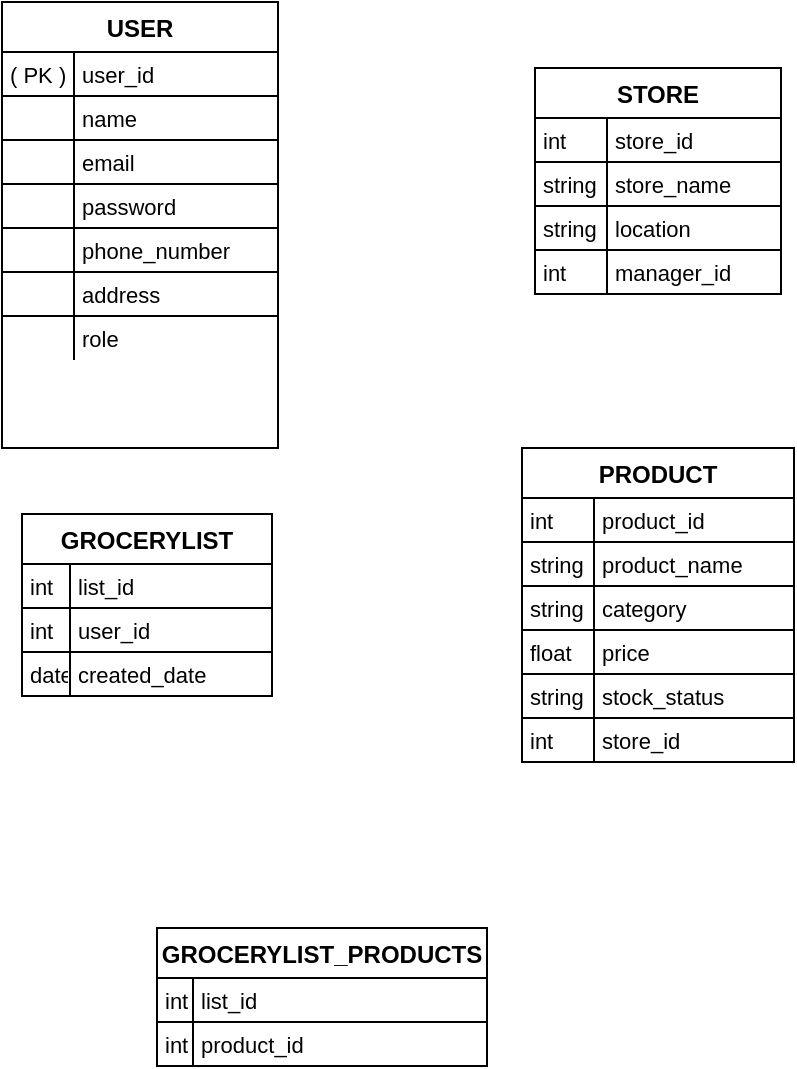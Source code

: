 <mxfile version="24.7.17">
  <diagram name="Page-1" id="lybucUqldqsya4fVgPuS">
    <mxGraphModel dx="1434" dy="746" grid="1" gridSize="10" guides="1" tooltips="1" connect="1" arrows="1" fold="1" page="1" pageScale="1" pageWidth="850" pageHeight="1100" math="0" shadow="0">
      <root>
        <mxCell id="0" />
        <mxCell id="1" parent="0" />
        <mxCell id="Y58JkeksdqxKK475Ll9a-1" value="USER" style="shape=table;startSize=25;container=1;collapsible=0;childLayout=tableLayout;fixedRows=1;rowLines=1;fontStyle=1;align=center;resizeLast=1;" parent="1" vertex="1">
          <mxGeometry x="290" y="237" width="138" height="223" as="geometry" />
        </mxCell>
        <mxCell id="Y58JkeksdqxKK475Ll9a-2" style="shape=tableRow;horizontal=0;startSize=0;swimlaneHead=0;swimlaneBody=0;fillColor=none;collapsible=0;dropTarget=0;points=[[0,0.5],[1,0.5]];portConstraint=eastwest;top=0;left=0;right=0;bottom=0;" parent="Y58JkeksdqxKK475Ll9a-1" vertex="1">
          <mxGeometry y="25" width="138" height="22" as="geometry" />
        </mxCell>
        <mxCell id="Y58JkeksdqxKK475Ll9a-3" value="( PK )" style="shape=partialRectangle;connectable=0;fillColor=none;top=0;left=0;bottom=0;right=0;align=left;spacingLeft=2;overflow=hidden;fontSize=11;" parent="Y58JkeksdqxKK475Ll9a-2" vertex="1">
          <mxGeometry width="36" height="22" as="geometry">
            <mxRectangle width="36" height="22" as="alternateBounds" />
          </mxGeometry>
        </mxCell>
        <mxCell id="Y58JkeksdqxKK475Ll9a-4" value="user_id" style="shape=partialRectangle;connectable=0;fillColor=none;top=0;left=0;bottom=0;right=0;align=left;spacingLeft=2;overflow=hidden;fontSize=11;" parent="Y58JkeksdqxKK475Ll9a-2" vertex="1">
          <mxGeometry x="36" width="102" height="22" as="geometry">
            <mxRectangle width="102" height="22" as="alternateBounds" />
          </mxGeometry>
        </mxCell>
        <mxCell id="Y58JkeksdqxKK475Ll9a-5" style="shape=tableRow;horizontal=0;startSize=0;swimlaneHead=0;swimlaneBody=0;fillColor=none;collapsible=0;dropTarget=0;points=[[0,0.5],[1,0.5]];portConstraint=eastwest;top=0;left=0;right=0;bottom=0;" parent="Y58JkeksdqxKK475Ll9a-1" vertex="1">
          <mxGeometry y="47" width="138" height="22" as="geometry" />
        </mxCell>
        <mxCell id="Y58JkeksdqxKK475Ll9a-6" value="" style="shape=partialRectangle;connectable=0;fillColor=none;top=0;left=0;bottom=0;right=0;align=left;spacingLeft=2;overflow=hidden;fontSize=11;" parent="Y58JkeksdqxKK475Ll9a-5" vertex="1">
          <mxGeometry width="36" height="22" as="geometry">
            <mxRectangle width="36" height="22" as="alternateBounds" />
          </mxGeometry>
        </mxCell>
        <mxCell id="Y58JkeksdqxKK475Ll9a-7" value="name" style="shape=partialRectangle;connectable=0;fillColor=none;top=0;left=0;bottom=0;right=0;align=left;spacingLeft=2;overflow=hidden;fontSize=11;" parent="Y58JkeksdqxKK475Ll9a-5" vertex="1">
          <mxGeometry x="36" width="102" height="22" as="geometry">
            <mxRectangle width="102" height="22" as="alternateBounds" />
          </mxGeometry>
        </mxCell>
        <mxCell id="Y58JkeksdqxKK475Ll9a-8" style="shape=tableRow;horizontal=0;startSize=0;swimlaneHead=0;swimlaneBody=0;fillColor=none;collapsible=0;dropTarget=0;points=[[0,0.5],[1,0.5]];portConstraint=eastwest;top=0;left=0;right=0;bottom=0;" parent="Y58JkeksdqxKK475Ll9a-1" vertex="1">
          <mxGeometry y="69" width="138" height="22" as="geometry" />
        </mxCell>
        <mxCell id="Y58JkeksdqxKK475Ll9a-9" value="" style="shape=partialRectangle;connectable=0;fillColor=none;top=0;left=0;bottom=0;right=0;align=left;spacingLeft=2;overflow=hidden;fontSize=11;" parent="Y58JkeksdqxKK475Ll9a-8" vertex="1">
          <mxGeometry width="36" height="22" as="geometry">
            <mxRectangle width="36" height="22" as="alternateBounds" />
          </mxGeometry>
        </mxCell>
        <mxCell id="Y58JkeksdqxKK475Ll9a-10" value="email" style="shape=partialRectangle;connectable=0;fillColor=none;top=0;left=0;bottom=0;right=0;align=left;spacingLeft=2;overflow=hidden;fontSize=11;" parent="Y58JkeksdqxKK475Ll9a-8" vertex="1">
          <mxGeometry x="36" width="102" height="22" as="geometry">
            <mxRectangle width="102" height="22" as="alternateBounds" />
          </mxGeometry>
        </mxCell>
        <mxCell id="Y58JkeksdqxKK475Ll9a-11" style="shape=tableRow;horizontal=0;startSize=0;swimlaneHead=0;swimlaneBody=0;fillColor=none;collapsible=0;dropTarget=0;points=[[0,0.5],[1,0.5]];portConstraint=eastwest;top=0;left=0;right=0;bottom=0;" parent="Y58JkeksdqxKK475Ll9a-1" vertex="1">
          <mxGeometry y="91" width="138" height="22" as="geometry" />
        </mxCell>
        <mxCell id="Y58JkeksdqxKK475Ll9a-12" value="" style="shape=partialRectangle;connectable=0;fillColor=none;top=0;left=0;bottom=0;right=0;align=left;spacingLeft=2;overflow=hidden;fontSize=11;" parent="Y58JkeksdqxKK475Ll9a-11" vertex="1">
          <mxGeometry width="36" height="22" as="geometry">
            <mxRectangle width="36" height="22" as="alternateBounds" />
          </mxGeometry>
        </mxCell>
        <mxCell id="Y58JkeksdqxKK475Ll9a-13" value="password" style="shape=partialRectangle;connectable=0;fillColor=none;top=0;left=0;bottom=0;right=0;align=left;spacingLeft=2;overflow=hidden;fontSize=11;" parent="Y58JkeksdqxKK475Ll9a-11" vertex="1">
          <mxGeometry x="36" width="102" height="22" as="geometry">
            <mxRectangle width="102" height="22" as="alternateBounds" />
          </mxGeometry>
        </mxCell>
        <mxCell id="Y58JkeksdqxKK475Ll9a-14" style="shape=tableRow;horizontal=0;startSize=0;swimlaneHead=0;swimlaneBody=0;fillColor=none;collapsible=0;dropTarget=0;points=[[0,0.5],[1,0.5]];portConstraint=eastwest;top=0;left=0;right=0;bottom=0;" parent="Y58JkeksdqxKK475Ll9a-1" vertex="1">
          <mxGeometry y="113" width="138" height="22" as="geometry" />
        </mxCell>
        <mxCell id="Y58JkeksdqxKK475Ll9a-15" value="" style="shape=partialRectangle;connectable=0;fillColor=none;top=0;left=0;bottom=0;right=0;align=left;spacingLeft=2;overflow=hidden;fontSize=11;" parent="Y58JkeksdqxKK475Ll9a-14" vertex="1">
          <mxGeometry width="36" height="22" as="geometry">
            <mxRectangle width="36" height="22" as="alternateBounds" />
          </mxGeometry>
        </mxCell>
        <mxCell id="Y58JkeksdqxKK475Ll9a-16" value="phone_number" style="shape=partialRectangle;connectable=0;fillColor=none;top=0;left=0;bottom=0;right=0;align=left;spacingLeft=2;overflow=hidden;fontSize=11;" parent="Y58JkeksdqxKK475Ll9a-14" vertex="1">
          <mxGeometry x="36" width="102" height="22" as="geometry">
            <mxRectangle width="102" height="22" as="alternateBounds" />
          </mxGeometry>
        </mxCell>
        <mxCell id="Y58JkeksdqxKK475Ll9a-17" style="shape=tableRow;horizontal=0;startSize=0;swimlaneHead=0;swimlaneBody=0;fillColor=none;collapsible=0;dropTarget=0;points=[[0,0.5],[1,0.5]];portConstraint=eastwest;top=0;left=0;right=0;bottom=0;" parent="Y58JkeksdqxKK475Ll9a-1" vertex="1">
          <mxGeometry y="135" width="138" height="22" as="geometry" />
        </mxCell>
        <mxCell id="Y58JkeksdqxKK475Ll9a-18" value="" style="shape=partialRectangle;connectable=0;fillColor=none;top=0;left=0;bottom=0;right=0;align=left;spacingLeft=2;overflow=hidden;fontSize=11;" parent="Y58JkeksdqxKK475Ll9a-17" vertex="1">
          <mxGeometry width="36" height="22" as="geometry">
            <mxRectangle width="36" height="22" as="alternateBounds" />
          </mxGeometry>
        </mxCell>
        <mxCell id="Y58JkeksdqxKK475Ll9a-19" value="address" style="shape=partialRectangle;connectable=0;fillColor=none;top=0;left=0;bottom=0;right=0;align=left;spacingLeft=2;overflow=hidden;fontSize=11;" parent="Y58JkeksdqxKK475Ll9a-17" vertex="1">
          <mxGeometry x="36" width="102" height="22" as="geometry">
            <mxRectangle width="102" height="22" as="alternateBounds" />
          </mxGeometry>
        </mxCell>
        <mxCell id="Y58JkeksdqxKK475Ll9a-20" style="shape=tableRow;horizontal=0;startSize=0;swimlaneHead=0;swimlaneBody=0;fillColor=none;collapsible=0;dropTarget=0;points=[[0,0.5],[1,0.5]];portConstraint=eastwest;top=0;left=0;right=0;bottom=0;" parent="Y58JkeksdqxKK475Ll9a-1" vertex="1">
          <mxGeometry y="157" width="138" height="22" as="geometry" />
        </mxCell>
        <mxCell id="Y58JkeksdqxKK475Ll9a-21" value="" style="shape=partialRectangle;connectable=0;fillColor=none;top=0;left=0;bottom=0;right=0;align=left;spacingLeft=2;overflow=hidden;fontSize=11;" parent="Y58JkeksdqxKK475Ll9a-20" vertex="1">
          <mxGeometry width="36" height="22" as="geometry">
            <mxRectangle width="36" height="22" as="alternateBounds" />
          </mxGeometry>
        </mxCell>
        <mxCell id="Y58JkeksdqxKK475Ll9a-22" value="role" style="shape=partialRectangle;connectable=0;fillColor=none;top=0;left=0;bottom=0;right=0;align=left;spacingLeft=2;overflow=hidden;fontSize=11;" parent="Y58JkeksdqxKK475Ll9a-20" vertex="1">
          <mxGeometry x="36" width="102" height="22" as="geometry">
            <mxRectangle width="102" height="22" as="alternateBounds" />
          </mxGeometry>
        </mxCell>
        <mxCell id="Y58JkeksdqxKK475Ll9a-23" value="GROCERYLIST" style="shape=table;startSize=25;container=1;collapsible=0;childLayout=tableLayout;fixedRows=1;rowLines=1;fontStyle=1;align=center;resizeLast=1;" parent="1" vertex="1">
          <mxGeometry x="300" y="493" width="125" height="91" as="geometry" />
        </mxCell>
        <mxCell id="Y58JkeksdqxKK475Ll9a-24" style="shape=tableRow;horizontal=0;startSize=0;swimlaneHead=0;swimlaneBody=0;fillColor=none;collapsible=0;dropTarget=0;points=[[0,0.5],[1,0.5]];portConstraint=eastwest;top=0;left=0;right=0;bottom=0;" parent="Y58JkeksdqxKK475Ll9a-23" vertex="1">
          <mxGeometry y="25" width="125" height="22" as="geometry" />
        </mxCell>
        <mxCell id="Y58JkeksdqxKK475Ll9a-25" value="int" style="shape=partialRectangle;connectable=0;fillColor=none;top=0;left=0;bottom=0;right=0;align=left;spacingLeft=2;overflow=hidden;fontSize=11;" parent="Y58JkeksdqxKK475Ll9a-24" vertex="1">
          <mxGeometry width="24" height="22" as="geometry">
            <mxRectangle width="24" height="22" as="alternateBounds" />
          </mxGeometry>
        </mxCell>
        <mxCell id="Y58JkeksdqxKK475Ll9a-26" value="list_id" style="shape=partialRectangle;connectable=0;fillColor=none;top=0;left=0;bottom=0;right=0;align=left;spacingLeft=2;overflow=hidden;fontSize=11;" parent="Y58JkeksdqxKK475Ll9a-24" vertex="1">
          <mxGeometry x="24" width="101" height="22" as="geometry">
            <mxRectangle width="101" height="22" as="alternateBounds" />
          </mxGeometry>
        </mxCell>
        <mxCell id="Y58JkeksdqxKK475Ll9a-27" style="shape=tableRow;horizontal=0;startSize=0;swimlaneHead=0;swimlaneBody=0;fillColor=none;collapsible=0;dropTarget=0;points=[[0,0.5],[1,0.5]];portConstraint=eastwest;top=0;left=0;right=0;bottom=0;" parent="Y58JkeksdqxKK475Ll9a-23" vertex="1">
          <mxGeometry y="47" width="125" height="22" as="geometry" />
        </mxCell>
        <mxCell id="Y58JkeksdqxKK475Ll9a-28" value="int" style="shape=partialRectangle;connectable=0;fillColor=none;top=0;left=0;bottom=0;right=0;align=left;spacingLeft=2;overflow=hidden;fontSize=11;" parent="Y58JkeksdqxKK475Ll9a-27" vertex="1">
          <mxGeometry width="24" height="22" as="geometry">
            <mxRectangle width="24" height="22" as="alternateBounds" />
          </mxGeometry>
        </mxCell>
        <mxCell id="Y58JkeksdqxKK475Ll9a-29" value="user_id" style="shape=partialRectangle;connectable=0;fillColor=none;top=0;left=0;bottom=0;right=0;align=left;spacingLeft=2;overflow=hidden;fontSize=11;" parent="Y58JkeksdqxKK475Ll9a-27" vertex="1">
          <mxGeometry x="24" width="101" height="22" as="geometry">
            <mxRectangle width="101" height="22" as="alternateBounds" />
          </mxGeometry>
        </mxCell>
        <mxCell id="Y58JkeksdqxKK475Ll9a-30" style="shape=tableRow;horizontal=0;startSize=0;swimlaneHead=0;swimlaneBody=0;fillColor=none;collapsible=0;dropTarget=0;points=[[0,0.5],[1,0.5]];portConstraint=eastwest;top=0;left=0;right=0;bottom=0;" parent="Y58JkeksdqxKK475Ll9a-23" vertex="1">
          <mxGeometry y="69" width="125" height="22" as="geometry" />
        </mxCell>
        <mxCell id="Y58JkeksdqxKK475Ll9a-31" value="date" style="shape=partialRectangle;connectable=0;fillColor=none;top=0;left=0;bottom=0;right=0;align=left;spacingLeft=2;overflow=hidden;fontSize=11;" parent="Y58JkeksdqxKK475Ll9a-30" vertex="1">
          <mxGeometry width="24" height="22" as="geometry">
            <mxRectangle width="24" height="22" as="alternateBounds" />
          </mxGeometry>
        </mxCell>
        <mxCell id="Y58JkeksdqxKK475Ll9a-32" value="created_date" style="shape=partialRectangle;connectable=0;fillColor=none;top=0;left=0;bottom=0;right=0;align=left;spacingLeft=2;overflow=hidden;fontSize=11;" parent="Y58JkeksdqxKK475Ll9a-30" vertex="1">
          <mxGeometry x="24" width="101" height="22" as="geometry">
            <mxRectangle width="101" height="22" as="alternateBounds" />
          </mxGeometry>
        </mxCell>
        <mxCell id="Y58JkeksdqxKK475Ll9a-33" value="PRODUCT" style="shape=table;startSize=25;container=1;collapsible=0;childLayout=tableLayout;fixedRows=1;rowLines=1;fontStyle=1;align=center;resizeLast=1;" parent="1" vertex="1">
          <mxGeometry x="550" y="460" width="136" height="157" as="geometry" />
        </mxCell>
        <mxCell id="Y58JkeksdqxKK475Ll9a-34" style="shape=tableRow;horizontal=0;startSize=0;swimlaneHead=0;swimlaneBody=0;fillColor=none;collapsible=0;dropTarget=0;points=[[0,0.5],[1,0.5]];portConstraint=eastwest;top=0;left=0;right=0;bottom=0;" parent="Y58JkeksdqxKK475Ll9a-33" vertex="1">
          <mxGeometry y="25" width="136" height="22" as="geometry" />
        </mxCell>
        <mxCell id="Y58JkeksdqxKK475Ll9a-35" value="int" style="shape=partialRectangle;connectable=0;fillColor=none;top=0;left=0;bottom=0;right=0;align=left;spacingLeft=2;overflow=hidden;fontSize=11;" parent="Y58JkeksdqxKK475Ll9a-34" vertex="1">
          <mxGeometry width="36" height="22" as="geometry">
            <mxRectangle width="36" height="22" as="alternateBounds" />
          </mxGeometry>
        </mxCell>
        <mxCell id="Y58JkeksdqxKK475Ll9a-36" value="product_id" style="shape=partialRectangle;connectable=0;fillColor=none;top=0;left=0;bottom=0;right=0;align=left;spacingLeft=2;overflow=hidden;fontSize=11;" parent="Y58JkeksdqxKK475Ll9a-34" vertex="1">
          <mxGeometry x="36" width="100" height="22" as="geometry">
            <mxRectangle width="100" height="22" as="alternateBounds" />
          </mxGeometry>
        </mxCell>
        <mxCell id="Y58JkeksdqxKK475Ll9a-37" style="shape=tableRow;horizontal=0;startSize=0;swimlaneHead=0;swimlaneBody=0;fillColor=none;collapsible=0;dropTarget=0;points=[[0,0.5],[1,0.5]];portConstraint=eastwest;top=0;left=0;right=0;bottom=0;" parent="Y58JkeksdqxKK475Ll9a-33" vertex="1">
          <mxGeometry y="47" width="136" height="22" as="geometry" />
        </mxCell>
        <mxCell id="Y58JkeksdqxKK475Ll9a-38" value="string" style="shape=partialRectangle;connectable=0;fillColor=none;top=0;left=0;bottom=0;right=0;align=left;spacingLeft=2;overflow=hidden;fontSize=11;" parent="Y58JkeksdqxKK475Ll9a-37" vertex="1">
          <mxGeometry width="36" height="22" as="geometry">
            <mxRectangle width="36" height="22" as="alternateBounds" />
          </mxGeometry>
        </mxCell>
        <mxCell id="Y58JkeksdqxKK475Ll9a-39" value="product_name" style="shape=partialRectangle;connectable=0;fillColor=none;top=0;left=0;bottom=0;right=0;align=left;spacingLeft=2;overflow=hidden;fontSize=11;" parent="Y58JkeksdqxKK475Ll9a-37" vertex="1">
          <mxGeometry x="36" width="100" height="22" as="geometry">
            <mxRectangle width="100" height="22" as="alternateBounds" />
          </mxGeometry>
        </mxCell>
        <mxCell id="Y58JkeksdqxKK475Ll9a-40" style="shape=tableRow;horizontal=0;startSize=0;swimlaneHead=0;swimlaneBody=0;fillColor=none;collapsible=0;dropTarget=0;points=[[0,0.5],[1,0.5]];portConstraint=eastwest;top=0;left=0;right=0;bottom=0;" parent="Y58JkeksdqxKK475Ll9a-33" vertex="1">
          <mxGeometry y="69" width="136" height="22" as="geometry" />
        </mxCell>
        <mxCell id="Y58JkeksdqxKK475Ll9a-41" value="string" style="shape=partialRectangle;connectable=0;fillColor=none;top=0;left=0;bottom=0;right=0;align=left;spacingLeft=2;overflow=hidden;fontSize=11;" parent="Y58JkeksdqxKK475Ll9a-40" vertex="1">
          <mxGeometry width="36" height="22" as="geometry">
            <mxRectangle width="36" height="22" as="alternateBounds" />
          </mxGeometry>
        </mxCell>
        <mxCell id="Y58JkeksdqxKK475Ll9a-42" value="category" style="shape=partialRectangle;connectable=0;fillColor=none;top=0;left=0;bottom=0;right=0;align=left;spacingLeft=2;overflow=hidden;fontSize=11;" parent="Y58JkeksdqxKK475Ll9a-40" vertex="1">
          <mxGeometry x="36" width="100" height="22" as="geometry">
            <mxRectangle width="100" height="22" as="alternateBounds" />
          </mxGeometry>
        </mxCell>
        <mxCell id="Y58JkeksdqxKK475Ll9a-43" style="shape=tableRow;horizontal=0;startSize=0;swimlaneHead=0;swimlaneBody=0;fillColor=none;collapsible=0;dropTarget=0;points=[[0,0.5],[1,0.5]];portConstraint=eastwest;top=0;left=0;right=0;bottom=0;" parent="Y58JkeksdqxKK475Ll9a-33" vertex="1">
          <mxGeometry y="91" width="136" height="22" as="geometry" />
        </mxCell>
        <mxCell id="Y58JkeksdqxKK475Ll9a-44" value="float" style="shape=partialRectangle;connectable=0;fillColor=none;top=0;left=0;bottom=0;right=0;align=left;spacingLeft=2;overflow=hidden;fontSize=11;" parent="Y58JkeksdqxKK475Ll9a-43" vertex="1">
          <mxGeometry width="36" height="22" as="geometry">
            <mxRectangle width="36" height="22" as="alternateBounds" />
          </mxGeometry>
        </mxCell>
        <mxCell id="Y58JkeksdqxKK475Ll9a-45" value="price" style="shape=partialRectangle;connectable=0;fillColor=none;top=0;left=0;bottom=0;right=0;align=left;spacingLeft=2;overflow=hidden;fontSize=11;" parent="Y58JkeksdqxKK475Ll9a-43" vertex="1">
          <mxGeometry x="36" width="100" height="22" as="geometry">
            <mxRectangle width="100" height="22" as="alternateBounds" />
          </mxGeometry>
        </mxCell>
        <mxCell id="Y58JkeksdqxKK475Ll9a-46" style="shape=tableRow;horizontal=0;startSize=0;swimlaneHead=0;swimlaneBody=0;fillColor=none;collapsible=0;dropTarget=0;points=[[0,0.5],[1,0.5]];portConstraint=eastwest;top=0;left=0;right=0;bottom=0;" parent="Y58JkeksdqxKK475Ll9a-33" vertex="1">
          <mxGeometry y="113" width="136" height="22" as="geometry" />
        </mxCell>
        <mxCell id="Y58JkeksdqxKK475Ll9a-47" value="string" style="shape=partialRectangle;connectable=0;fillColor=none;top=0;left=0;bottom=0;right=0;align=left;spacingLeft=2;overflow=hidden;fontSize=11;" parent="Y58JkeksdqxKK475Ll9a-46" vertex="1">
          <mxGeometry width="36" height="22" as="geometry">
            <mxRectangle width="36" height="22" as="alternateBounds" />
          </mxGeometry>
        </mxCell>
        <mxCell id="Y58JkeksdqxKK475Ll9a-48" value="stock_status" style="shape=partialRectangle;connectable=0;fillColor=none;top=0;left=0;bottom=0;right=0;align=left;spacingLeft=2;overflow=hidden;fontSize=11;" parent="Y58JkeksdqxKK475Ll9a-46" vertex="1">
          <mxGeometry x="36" width="100" height="22" as="geometry">
            <mxRectangle width="100" height="22" as="alternateBounds" />
          </mxGeometry>
        </mxCell>
        <mxCell id="Y58JkeksdqxKK475Ll9a-49" style="shape=tableRow;horizontal=0;startSize=0;swimlaneHead=0;swimlaneBody=0;fillColor=none;collapsible=0;dropTarget=0;points=[[0,0.5],[1,0.5]];portConstraint=eastwest;top=0;left=0;right=0;bottom=0;" parent="Y58JkeksdqxKK475Ll9a-33" vertex="1">
          <mxGeometry y="135" width="136" height="22" as="geometry" />
        </mxCell>
        <mxCell id="Y58JkeksdqxKK475Ll9a-50" value="int" style="shape=partialRectangle;connectable=0;fillColor=none;top=0;left=0;bottom=0;right=0;align=left;spacingLeft=2;overflow=hidden;fontSize=11;" parent="Y58JkeksdqxKK475Ll9a-49" vertex="1">
          <mxGeometry width="36" height="22" as="geometry">
            <mxRectangle width="36" height="22" as="alternateBounds" />
          </mxGeometry>
        </mxCell>
        <mxCell id="Y58JkeksdqxKK475Ll9a-51" value="store_id" style="shape=partialRectangle;connectable=0;fillColor=none;top=0;left=0;bottom=0;right=0;align=left;spacingLeft=2;overflow=hidden;fontSize=11;" parent="Y58JkeksdqxKK475Ll9a-49" vertex="1">
          <mxGeometry x="36" width="100" height="22" as="geometry">
            <mxRectangle width="100" height="22" as="alternateBounds" />
          </mxGeometry>
        </mxCell>
        <mxCell id="Y58JkeksdqxKK475Ll9a-52" value="STORE" style="shape=table;startSize=25;container=1;collapsible=0;childLayout=tableLayout;fixedRows=1;rowLines=1;fontStyle=1;align=center;resizeLast=1;" parent="1" vertex="1">
          <mxGeometry x="556.5" y="270" width="123" height="113" as="geometry" />
        </mxCell>
        <mxCell id="Y58JkeksdqxKK475Ll9a-53" style="shape=tableRow;horizontal=0;startSize=0;swimlaneHead=0;swimlaneBody=0;fillColor=none;collapsible=0;dropTarget=0;points=[[0,0.5],[1,0.5]];portConstraint=eastwest;top=0;left=0;right=0;bottom=0;" parent="Y58JkeksdqxKK475Ll9a-52" vertex="1">
          <mxGeometry y="25" width="123" height="22" as="geometry" />
        </mxCell>
        <mxCell id="Y58JkeksdqxKK475Ll9a-54" value="int" style="shape=partialRectangle;connectable=0;fillColor=none;top=0;left=0;bottom=0;right=0;align=left;spacingLeft=2;overflow=hidden;fontSize=11;" parent="Y58JkeksdqxKK475Ll9a-53" vertex="1">
          <mxGeometry width="36" height="22" as="geometry">
            <mxRectangle width="36" height="22" as="alternateBounds" />
          </mxGeometry>
        </mxCell>
        <mxCell id="Y58JkeksdqxKK475Ll9a-55" value="store_id" style="shape=partialRectangle;connectable=0;fillColor=none;top=0;left=0;bottom=0;right=0;align=left;spacingLeft=2;overflow=hidden;fontSize=11;" parent="Y58JkeksdqxKK475Ll9a-53" vertex="1">
          <mxGeometry x="36" width="87" height="22" as="geometry">
            <mxRectangle width="87" height="22" as="alternateBounds" />
          </mxGeometry>
        </mxCell>
        <mxCell id="Y58JkeksdqxKK475Ll9a-56" style="shape=tableRow;horizontal=0;startSize=0;swimlaneHead=0;swimlaneBody=0;fillColor=none;collapsible=0;dropTarget=0;points=[[0,0.5],[1,0.5]];portConstraint=eastwest;top=0;left=0;right=0;bottom=0;" parent="Y58JkeksdqxKK475Ll9a-52" vertex="1">
          <mxGeometry y="47" width="123" height="22" as="geometry" />
        </mxCell>
        <mxCell id="Y58JkeksdqxKK475Ll9a-57" value="string" style="shape=partialRectangle;connectable=0;fillColor=none;top=0;left=0;bottom=0;right=0;align=left;spacingLeft=2;overflow=hidden;fontSize=11;" parent="Y58JkeksdqxKK475Ll9a-56" vertex="1">
          <mxGeometry width="36" height="22" as="geometry">
            <mxRectangle width="36" height="22" as="alternateBounds" />
          </mxGeometry>
        </mxCell>
        <mxCell id="Y58JkeksdqxKK475Ll9a-58" value="store_name" style="shape=partialRectangle;connectable=0;fillColor=none;top=0;left=0;bottom=0;right=0;align=left;spacingLeft=2;overflow=hidden;fontSize=11;" parent="Y58JkeksdqxKK475Ll9a-56" vertex="1">
          <mxGeometry x="36" width="87" height="22" as="geometry">
            <mxRectangle width="87" height="22" as="alternateBounds" />
          </mxGeometry>
        </mxCell>
        <mxCell id="Y58JkeksdqxKK475Ll9a-59" style="shape=tableRow;horizontal=0;startSize=0;swimlaneHead=0;swimlaneBody=0;fillColor=none;collapsible=0;dropTarget=0;points=[[0,0.5],[1,0.5]];portConstraint=eastwest;top=0;left=0;right=0;bottom=0;" parent="Y58JkeksdqxKK475Ll9a-52" vertex="1">
          <mxGeometry y="69" width="123" height="22" as="geometry" />
        </mxCell>
        <mxCell id="Y58JkeksdqxKK475Ll9a-60" value="string" style="shape=partialRectangle;connectable=0;fillColor=none;top=0;left=0;bottom=0;right=0;align=left;spacingLeft=2;overflow=hidden;fontSize=11;" parent="Y58JkeksdqxKK475Ll9a-59" vertex="1">
          <mxGeometry width="36" height="22" as="geometry">
            <mxRectangle width="36" height="22" as="alternateBounds" />
          </mxGeometry>
        </mxCell>
        <mxCell id="Y58JkeksdqxKK475Ll9a-61" value="location" style="shape=partialRectangle;connectable=0;fillColor=none;top=0;left=0;bottom=0;right=0;align=left;spacingLeft=2;overflow=hidden;fontSize=11;" parent="Y58JkeksdqxKK475Ll9a-59" vertex="1">
          <mxGeometry x="36" width="87" height="22" as="geometry">
            <mxRectangle width="87" height="22" as="alternateBounds" />
          </mxGeometry>
        </mxCell>
        <mxCell id="Y58JkeksdqxKK475Ll9a-62" style="shape=tableRow;horizontal=0;startSize=0;swimlaneHead=0;swimlaneBody=0;fillColor=none;collapsible=0;dropTarget=0;points=[[0,0.5],[1,0.5]];portConstraint=eastwest;top=0;left=0;right=0;bottom=0;" parent="Y58JkeksdqxKK475Ll9a-52" vertex="1">
          <mxGeometry y="91" width="123" height="22" as="geometry" />
        </mxCell>
        <mxCell id="Y58JkeksdqxKK475Ll9a-63" value="int" style="shape=partialRectangle;connectable=0;fillColor=none;top=0;left=0;bottom=0;right=0;align=left;spacingLeft=2;overflow=hidden;fontSize=11;" parent="Y58JkeksdqxKK475Ll9a-62" vertex="1">
          <mxGeometry width="36" height="22" as="geometry">
            <mxRectangle width="36" height="22" as="alternateBounds" />
          </mxGeometry>
        </mxCell>
        <mxCell id="Y58JkeksdqxKK475Ll9a-64" value="manager_id" style="shape=partialRectangle;connectable=0;fillColor=none;top=0;left=0;bottom=0;right=0;align=left;spacingLeft=2;overflow=hidden;fontSize=11;" parent="Y58JkeksdqxKK475Ll9a-62" vertex="1">
          <mxGeometry x="36" width="87" height="22" as="geometry">
            <mxRectangle width="87" height="22" as="alternateBounds" />
          </mxGeometry>
        </mxCell>
        <mxCell id="Y58JkeksdqxKK475Ll9a-65" value="GROCERYLIST_PRODUCTS" style="shape=table;startSize=25;container=1;collapsible=0;childLayout=tableLayout;fixedRows=1;rowLines=1;fontStyle=1;align=center;resizeLast=1;" parent="1" vertex="1">
          <mxGeometry x="367.5" y="700" width="165" height="69" as="geometry" />
        </mxCell>
        <mxCell id="Y58JkeksdqxKK475Ll9a-66" style="shape=tableRow;horizontal=0;startSize=0;swimlaneHead=0;swimlaneBody=0;fillColor=none;collapsible=0;dropTarget=0;points=[[0,0.5],[1,0.5]];portConstraint=eastwest;top=0;left=0;right=0;bottom=0;" parent="Y58JkeksdqxKK475Ll9a-65" vertex="1">
          <mxGeometry y="25" width="165" height="22" as="geometry" />
        </mxCell>
        <mxCell id="Y58JkeksdqxKK475Ll9a-67" value="int" style="shape=partialRectangle;connectable=0;fillColor=none;top=0;left=0;bottom=0;right=0;align=left;spacingLeft=2;overflow=hidden;fontSize=11;" parent="Y58JkeksdqxKK475Ll9a-66" vertex="1">
          <mxGeometry width="18" height="22" as="geometry">
            <mxRectangle width="18" height="22" as="alternateBounds" />
          </mxGeometry>
        </mxCell>
        <mxCell id="Y58JkeksdqxKK475Ll9a-68" value="list_id" style="shape=partialRectangle;connectable=0;fillColor=none;top=0;left=0;bottom=0;right=0;align=left;spacingLeft=2;overflow=hidden;fontSize=11;" parent="Y58JkeksdqxKK475Ll9a-66" vertex="1">
          <mxGeometry x="18" width="147" height="22" as="geometry">
            <mxRectangle width="147" height="22" as="alternateBounds" />
          </mxGeometry>
        </mxCell>
        <mxCell id="Y58JkeksdqxKK475Ll9a-69" style="shape=tableRow;horizontal=0;startSize=0;swimlaneHead=0;swimlaneBody=0;fillColor=none;collapsible=0;dropTarget=0;points=[[0,0.5],[1,0.5]];portConstraint=eastwest;top=0;left=0;right=0;bottom=0;" parent="Y58JkeksdqxKK475Ll9a-65" vertex="1">
          <mxGeometry y="47" width="165" height="22" as="geometry" />
        </mxCell>
        <mxCell id="Y58JkeksdqxKK475Ll9a-70" value="int" style="shape=partialRectangle;connectable=0;fillColor=none;top=0;left=0;bottom=0;right=0;align=left;spacingLeft=2;overflow=hidden;fontSize=11;" parent="Y58JkeksdqxKK475Ll9a-69" vertex="1">
          <mxGeometry width="18" height="22" as="geometry">
            <mxRectangle width="18" height="22" as="alternateBounds" />
          </mxGeometry>
        </mxCell>
        <mxCell id="Y58JkeksdqxKK475Ll9a-71" value="product_id" style="shape=partialRectangle;connectable=0;fillColor=none;top=0;left=0;bottom=0;right=0;align=left;spacingLeft=2;overflow=hidden;fontSize=11;" parent="Y58JkeksdqxKK475Ll9a-69" vertex="1">
          <mxGeometry x="18" width="147" height="22" as="geometry">
            <mxRectangle width="147" height="22" as="alternateBounds" />
          </mxGeometry>
        </mxCell>
      </root>
    </mxGraphModel>
  </diagram>
</mxfile>

